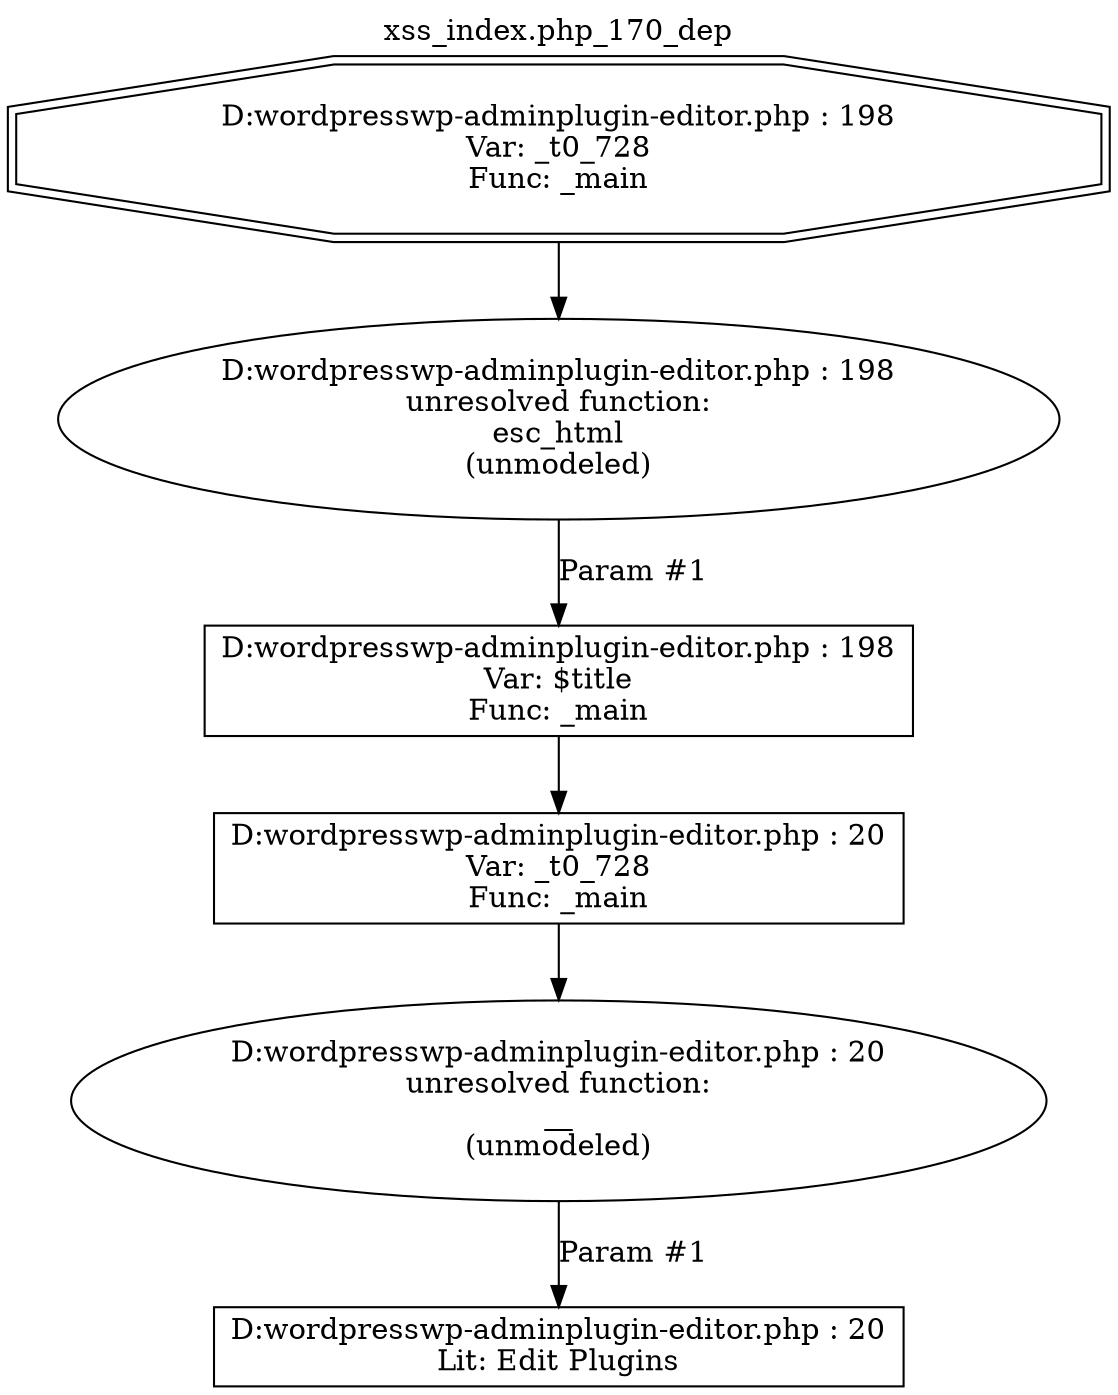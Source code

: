 digraph cfg {
  label="xss_index.php_170_dep";
  labelloc=t;
  n1 [shape=doubleoctagon, label="D:\wordpress\wp-admin\plugin-editor.php : 198\nVar: _t0_728\nFunc: _main\n"];
  n2 [shape=ellipse, label="D:\wordpress\wp-admin\plugin-editor.php : 198\nunresolved function:\nesc_html\n(unmodeled)\n"];
  n3 [shape=box, label="D:\wordpress\wp-admin\plugin-editor.php : 198\nVar: $title\nFunc: _main\n"];
  n4 [shape=box, label="D:\wordpress\wp-admin\plugin-editor.php : 20\nVar: _t0_728\nFunc: _main\n"];
  n5 [shape=ellipse, label="D:\wordpress\wp-admin\plugin-editor.php : 20\nunresolved function:\n__\n(unmodeled)\n"];
  n6 [shape=box, label="D:\wordpress\wp-admin\plugin-editor.php : 20\nLit: Edit Plugins\n"];
  n1 -> n2;
  n4 -> n5;
  n5 -> n6[label="Param #1"];
  n3 -> n4;
  n2 -> n3[label="Param #1"];
}
